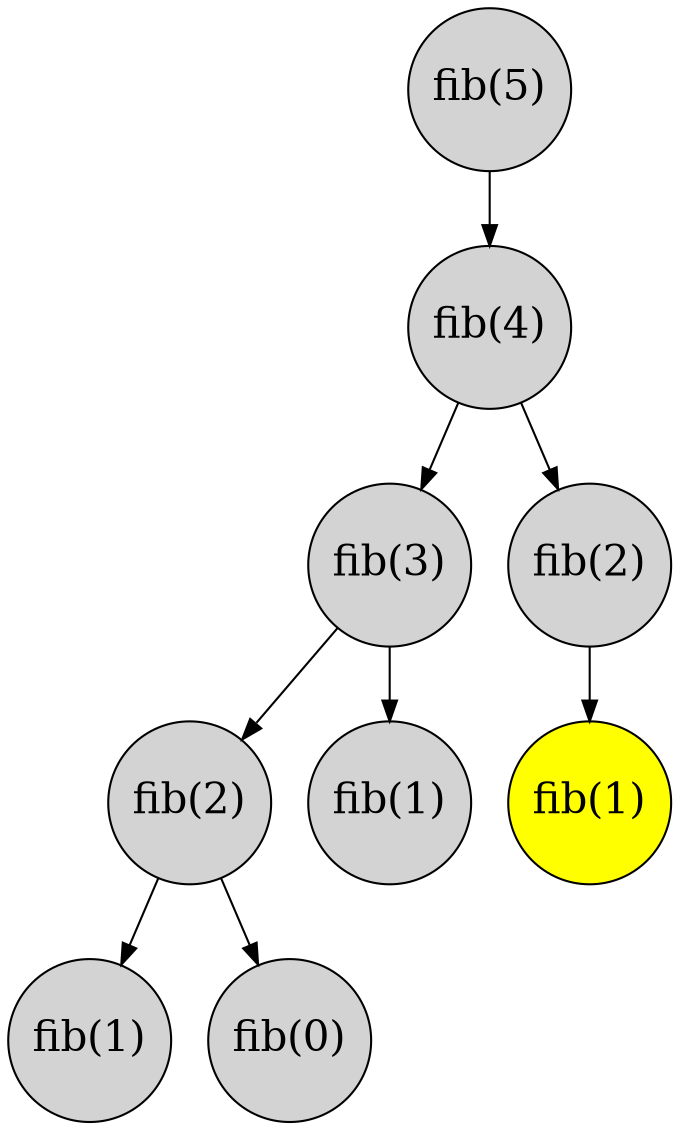 digraph G {
  graph [dpi=300];
  node [shape=circle, width=1.0, height=1.0, fontsize=20];
  node0 [label="fib(5)", style=filled, fillcolor=lightgray];
  node1 [label="fib(4)", style=filled, fillcolor=lightgray];
  node0 -> node1;
  node2 [label="fib(3)", style=filled, fillcolor=lightgray];
  node1 -> node2;
  node3 [label="fib(2)", style=filled, fillcolor=lightgray];
  node2 -> node3;
  node4 [label="fib(1)", style=filled, fillcolor=lightgray];
  node3 -> node4;
  node5 [label="fib(0)", style=filled, fillcolor=lightgray];
  node3 -> node5;
  node6 [label="fib(1)", style=filled, fillcolor=lightgray];
  node2 -> node6;
  node7 [label="fib(2)", style=filled, fillcolor=lightgray];
  node1 -> node7;
  node8 [label="fib(1)", style=filled, fillcolor=yellow];
  node7 -> node8;
}
